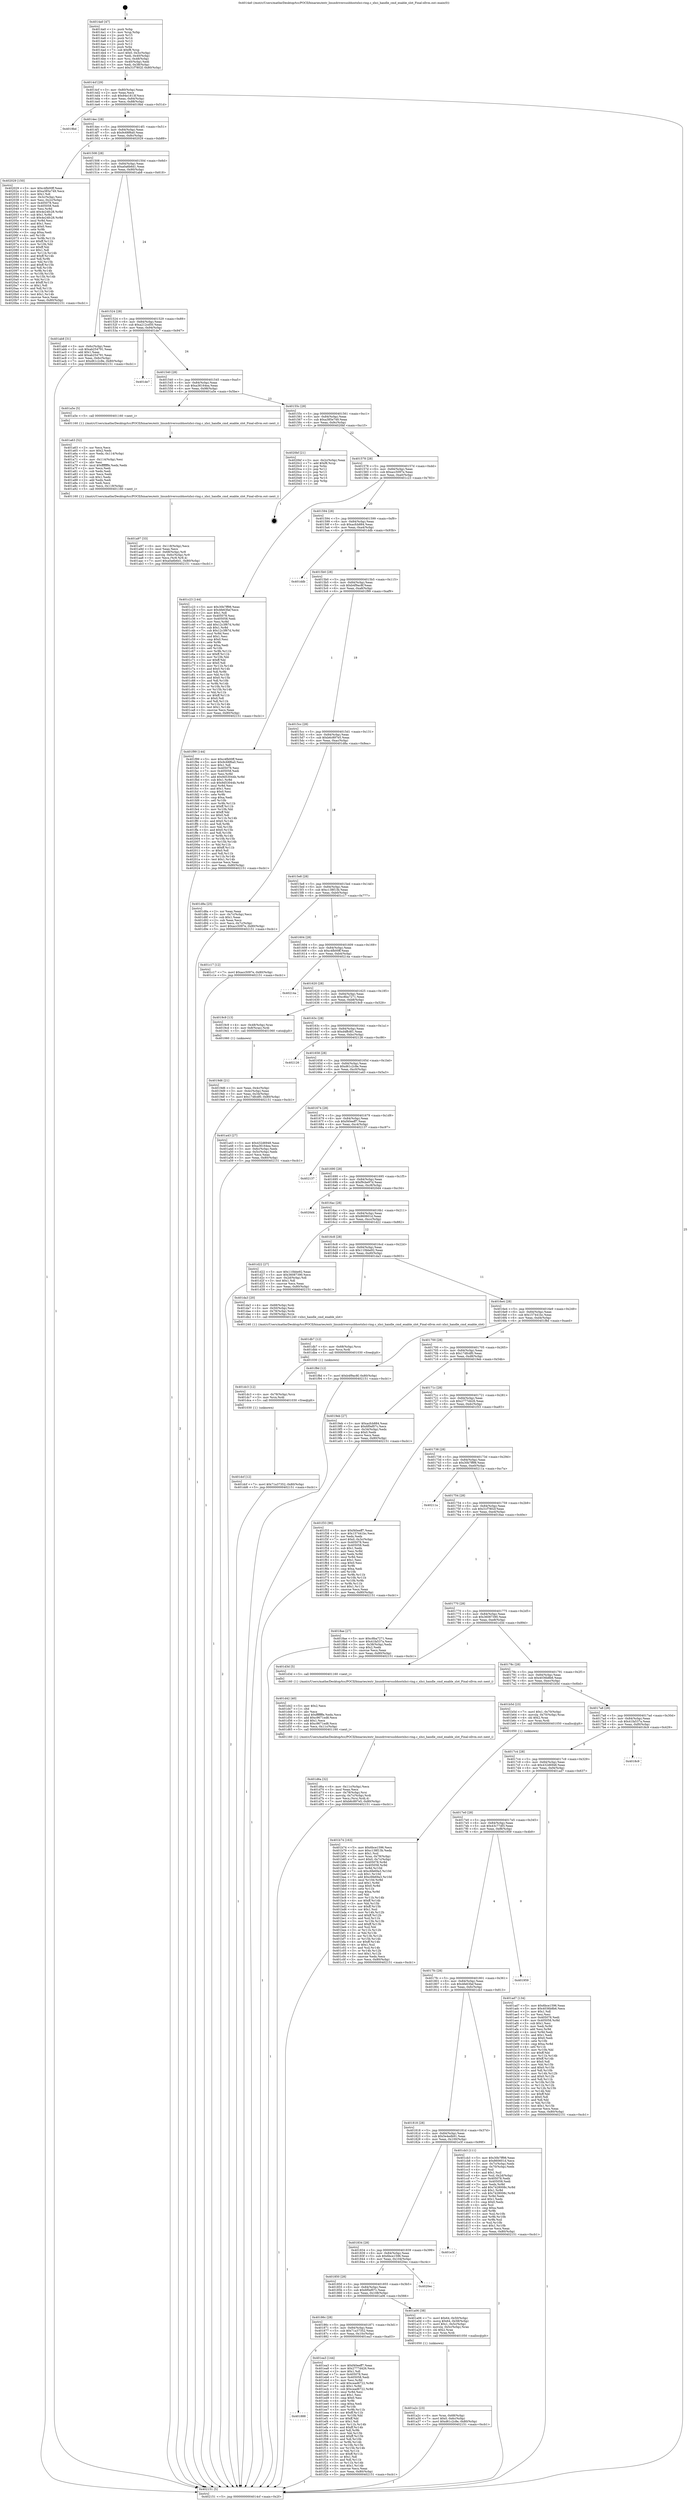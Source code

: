 digraph "0x4014a0" {
  label = "0x4014a0 (/mnt/c/Users/mathe/Desktop/tcc/POCII/binaries/extr_linuxdriversusbhostxhci-ring.c_xhci_handle_cmd_enable_slot_Final-ollvm.out::main(0))"
  labelloc = "t"
  node[shape=record]

  Entry [label="",width=0.3,height=0.3,shape=circle,fillcolor=black,style=filled]
  "0x4014cf" [label="{
     0x4014cf [29]\l
     | [instrs]\l
     &nbsp;&nbsp;0x4014cf \<+3\>: mov -0x80(%rbp),%eax\l
     &nbsp;&nbsp;0x4014d2 \<+2\>: mov %eax,%ecx\l
     &nbsp;&nbsp;0x4014d4 \<+6\>: sub $0x94e1813f,%ecx\l
     &nbsp;&nbsp;0x4014da \<+6\>: mov %eax,-0x84(%rbp)\l
     &nbsp;&nbsp;0x4014e0 \<+6\>: mov %ecx,-0x88(%rbp)\l
     &nbsp;&nbsp;0x4014e6 \<+6\>: je 00000000004019bd \<main+0x51d\>\l
  }"]
  "0x4019bd" [label="{
     0x4019bd\l
  }", style=dashed]
  "0x4014ec" [label="{
     0x4014ec [28]\l
     | [instrs]\l
     &nbsp;&nbsp;0x4014ec \<+5\>: jmp 00000000004014f1 \<main+0x51\>\l
     &nbsp;&nbsp;0x4014f1 \<+6\>: mov -0x84(%rbp),%eax\l
     &nbsp;&nbsp;0x4014f7 \<+5\>: sub $0x9c68f6a0,%eax\l
     &nbsp;&nbsp;0x4014fc \<+6\>: mov %eax,-0x8c(%rbp)\l
     &nbsp;&nbsp;0x401502 \<+6\>: je 0000000000402029 \<main+0xb89\>\l
  }"]
  Exit [label="",width=0.3,height=0.3,shape=circle,fillcolor=black,style=filled,peripheries=2]
  "0x402029" [label="{
     0x402029 [150]\l
     | [instrs]\l
     &nbsp;&nbsp;0x402029 \<+5\>: mov $0xc4fb00ff,%eax\l
     &nbsp;&nbsp;0x40202e \<+5\>: mov $0xa385e749,%ecx\l
     &nbsp;&nbsp;0x402033 \<+2\>: mov $0x1,%dl\l
     &nbsp;&nbsp;0x402035 \<+3\>: mov -0x3c(%rbp),%esi\l
     &nbsp;&nbsp;0x402038 \<+3\>: mov %esi,-0x2c(%rbp)\l
     &nbsp;&nbsp;0x40203b \<+7\>: mov 0x405078,%esi\l
     &nbsp;&nbsp;0x402042 \<+7\>: mov 0x405058,%edi\l
     &nbsp;&nbsp;0x402049 \<+3\>: mov %esi,%r8d\l
     &nbsp;&nbsp;0x40204c \<+7\>: add $0x4e24fc28,%r8d\l
     &nbsp;&nbsp;0x402053 \<+4\>: sub $0x1,%r8d\l
     &nbsp;&nbsp;0x402057 \<+7\>: sub $0x4e24fc28,%r8d\l
     &nbsp;&nbsp;0x40205e \<+4\>: imul %r8d,%esi\l
     &nbsp;&nbsp;0x402062 \<+3\>: and $0x1,%esi\l
     &nbsp;&nbsp;0x402065 \<+3\>: cmp $0x0,%esi\l
     &nbsp;&nbsp;0x402068 \<+4\>: sete %r9b\l
     &nbsp;&nbsp;0x40206c \<+3\>: cmp $0xa,%edi\l
     &nbsp;&nbsp;0x40206f \<+4\>: setl %r10b\l
     &nbsp;&nbsp;0x402073 \<+3\>: mov %r9b,%r11b\l
     &nbsp;&nbsp;0x402076 \<+4\>: xor $0xff,%r11b\l
     &nbsp;&nbsp;0x40207a \<+3\>: mov %r10b,%bl\l
     &nbsp;&nbsp;0x40207d \<+3\>: xor $0xff,%bl\l
     &nbsp;&nbsp;0x402080 \<+3\>: xor $0x1,%dl\l
     &nbsp;&nbsp;0x402083 \<+3\>: mov %r11b,%r14b\l
     &nbsp;&nbsp;0x402086 \<+4\>: and $0xff,%r14b\l
     &nbsp;&nbsp;0x40208a \<+3\>: and %dl,%r9b\l
     &nbsp;&nbsp;0x40208d \<+3\>: mov %bl,%r15b\l
     &nbsp;&nbsp;0x402090 \<+4\>: and $0xff,%r15b\l
     &nbsp;&nbsp;0x402094 \<+3\>: and %dl,%r10b\l
     &nbsp;&nbsp;0x402097 \<+3\>: or %r9b,%r14b\l
     &nbsp;&nbsp;0x40209a \<+3\>: or %r10b,%r15b\l
     &nbsp;&nbsp;0x40209d \<+3\>: xor %r15b,%r14b\l
     &nbsp;&nbsp;0x4020a0 \<+3\>: or %bl,%r11b\l
     &nbsp;&nbsp;0x4020a3 \<+4\>: xor $0xff,%r11b\l
     &nbsp;&nbsp;0x4020a7 \<+3\>: or $0x1,%dl\l
     &nbsp;&nbsp;0x4020aa \<+3\>: and %dl,%r11b\l
     &nbsp;&nbsp;0x4020ad \<+3\>: or %r11b,%r14b\l
     &nbsp;&nbsp;0x4020b0 \<+4\>: test $0x1,%r14b\l
     &nbsp;&nbsp;0x4020b4 \<+3\>: cmovne %ecx,%eax\l
     &nbsp;&nbsp;0x4020b7 \<+3\>: mov %eax,-0x80(%rbp)\l
     &nbsp;&nbsp;0x4020ba \<+5\>: jmp 0000000000402151 \<main+0xcb1\>\l
  }"]
  "0x401508" [label="{
     0x401508 [28]\l
     | [instrs]\l
     &nbsp;&nbsp;0x401508 \<+5\>: jmp 000000000040150d \<main+0x6d\>\l
     &nbsp;&nbsp;0x40150d \<+6\>: mov -0x84(%rbp),%eax\l
     &nbsp;&nbsp;0x401513 \<+5\>: sub $0xa0a6b6d1,%eax\l
     &nbsp;&nbsp;0x401518 \<+6\>: mov %eax,-0x90(%rbp)\l
     &nbsp;&nbsp;0x40151e \<+6\>: je 0000000000401ab8 \<main+0x618\>\l
  }"]
  "0x401888" [label="{
     0x401888\l
  }", style=dashed]
  "0x401ab8" [label="{
     0x401ab8 [31]\l
     | [instrs]\l
     &nbsp;&nbsp;0x401ab8 \<+3\>: mov -0x6c(%rbp),%eax\l
     &nbsp;&nbsp;0x401abb \<+5\>: sub $0xab254791,%eax\l
     &nbsp;&nbsp;0x401ac0 \<+3\>: add $0x1,%eax\l
     &nbsp;&nbsp;0x401ac3 \<+5\>: add $0xab254791,%eax\l
     &nbsp;&nbsp;0x401ac8 \<+3\>: mov %eax,-0x6c(%rbp)\l
     &nbsp;&nbsp;0x401acb \<+7\>: movl $0xd61c2c8e,-0x80(%rbp)\l
     &nbsp;&nbsp;0x401ad2 \<+5\>: jmp 0000000000402151 \<main+0xcb1\>\l
  }"]
  "0x401524" [label="{
     0x401524 [28]\l
     | [instrs]\l
     &nbsp;&nbsp;0x401524 \<+5\>: jmp 0000000000401529 \<main+0x89\>\l
     &nbsp;&nbsp;0x401529 \<+6\>: mov -0x84(%rbp),%eax\l
     &nbsp;&nbsp;0x40152f \<+5\>: sub $0xa212cd50,%eax\l
     &nbsp;&nbsp;0x401534 \<+6\>: mov %eax,-0x94(%rbp)\l
     &nbsp;&nbsp;0x40153a \<+6\>: je 0000000000401de7 \<main+0x947\>\l
  }"]
  "0x401ea3" [label="{
     0x401ea3 [144]\l
     | [instrs]\l
     &nbsp;&nbsp;0x401ea3 \<+5\>: mov $0xf40eeff7,%eax\l
     &nbsp;&nbsp;0x401ea8 \<+5\>: mov $0x2777d426,%ecx\l
     &nbsp;&nbsp;0x401ead \<+2\>: mov $0x1,%dl\l
     &nbsp;&nbsp;0x401eaf \<+7\>: mov 0x405078,%esi\l
     &nbsp;&nbsp;0x401eb6 \<+7\>: mov 0x405058,%edi\l
     &nbsp;&nbsp;0x401ebd \<+3\>: mov %esi,%r8d\l
     &nbsp;&nbsp;0x401ec0 \<+7\>: add $0xcead6722,%r8d\l
     &nbsp;&nbsp;0x401ec7 \<+4\>: sub $0x1,%r8d\l
     &nbsp;&nbsp;0x401ecb \<+7\>: sub $0xcead6722,%r8d\l
     &nbsp;&nbsp;0x401ed2 \<+4\>: imul %r8d,%esi\l
     &nbsp;&nbsp;0x401ed6 \<+3\>: and $0x1,%esi\l
     &nbsp;&nbsp;0x401ed9 \<+3\>: cmp $0x0,%esi\l
     &nbsp;&nbsp;0x401edc \<+4\>: sete %r9b\l
     &nbsp;&nbsp;0x401ee0 \<+3\>: cmp $0xa,%edi\l
     &nbsp;&nbsp;0x401ee3 \<+4\>: setl %r10b\l
     &nbsp;&nbsp;0x401ee7 \<+3\>: mov %r9b,%r11b\l
     &nbsp;&nbsp;0x401eea \<+4\>: xor $0xff,%r11b\l
     &nbsp;&nbsp;0x401eee \<+3\>: mov %r10b,%bl\l
     &nbsp;&nbsp;0x401ef1 \<+3\>: xor $0xff,%bl\l
     &nbsp;&nbsp;0x401ef4 \<+3\>: xor $0x1,%dl\l
     &nbsp;&nbsp;0x401ef7 \<+3\>: mov %r11b,%r14b\l
     &nbsp;&nbsp;0x401efa \<+4\>: and $0xff,%r14b\l
     &nbsp;&nbsp;0x401efe \<+3\>: and %dl,%r9b\l
     &nbsp;&nbsp;0x401f01 \<+3\>: mov %bl,%r15b\l
     &nbsp;&nbsp;0x401f04 \<+4\>: and $0xff,%r15b\l
     &nbsp;&nbsp;0x401f08 \<+3\>: and %dl,%r10b\l
     &nbsp;&nbsp;0x401f0b \<+3\>: or %r9b,%r14b\l
     &nbsp;&nbsp;0x401f0e \<+3\>: or %r10b,%r15b\l
     &nbsp;&nbsp;0x401f11 \<+3\>: xor %r15b,%r14b\l
     &nbsp;&nbsp;0x401f14 \<+3\>: or %bl,%r11b\l
     &nbsp;&nbsp;0x401f17 \<+4\>: xor $0xff,%r11b\l
     &nbsp;&nbsp;0x401f1b \<+3\>: or $0x1,%dl\l
     &nbsp;&nbsp;0x401f1e \<+3\>: and %dl,%r11b\l
     &nbsp;&nbsp;0x401f21 \<+3\>: or %r11b,%r14b\l
     &nbsp;&nbsp;0x401f24 \<+4\>: test $0x1,%r14b\l
     &nbsp;&nbsp;0x401f28 \<+3\>: cmovne %ecx,%eax\l
     &nbsp;&nbsp;0x401f2b \<+3\>: mov %eax,-0x80(%rbp)\l
     &nbsp;&nbsp;0x401f2e \<+5\>: jmp 0000000000402151 \<main+0xcb1\>\l
  }"]
  "0x401de7" [label="{
     0x401de7\l
  }", style=dashed]
  "0x401540" [label="{
     0x401540 [28]\l
     | [instrs]\l
     &nbsp;&nbsp;0x401540 \<+5\>: jmp 0000000000401545 \<main+0xa5\>\l
     &nbsp;&nbsp;0x401545 \<+6\>: mov -0x84(%rbp),%eax\l
     &nbsp;&nbsp;0x40154b \<+5\>: sub $0xa36164ea,%eax\l
     &nbsp;&nbsp;0x401550 \<+6\>: mov %eax,-0x98(%rbp)\l
     &nbsp;&nbsp;0x401556 \<+6\>: je 0000000000401a5e \<main+0x5be\>\l
  }"]
  "0x401dcf" [label="{
     0x401dcf [12]\l
     | [instrs]\l
     &nbsp;&nbsp;0x401dcf \<+7\>: movl $0x71a37352,-0x80(%rbp)\l
     &nbsp;&nbsp;0x401dd6 \<+5\>: jmp 0000000000402151 \<main+0xcb1\>\l
  }"]
  "0x401a5e" [label="{
     0x401a5e [5]\l
     | [instrs]\l
     &nbsp;&nbsp;0x401a5e \<+5\>: call 0000000000401160 \<next_i\>\l
     | [calls]\l
     &nbsp;&nbsp;0x401160 \{1\} (/mnt/c/Users/mathe/Desktop/tcc/POCII/binaries/extr_linuxdriversusbhostxhci-ring.c_xhci_handle_cmd_enable_slot_Final-ollvm.out::next_i)\l
  }"]
  "0x40155c" [label="{
     0x40155c [28]\l
     | [instrs]\l
     &nbsp;&nbsp;0x40155c \<+5\>: jmp 0000000000401561 \<main+0xc1\>\l
     &nbsp;&nbsp;0x401561 \<+6\>: mov -0x84(%rbp),%eax\l
     &nbsp;&nbsp;0x401567 \<+5\>: sub $0xa385e749,%eax\l
     &nbsp;&nbsp;0x40156c \<+6\>: mov %eax,-0x9c(%rbp)\l
     &nbsp;&nbsp;0x401572 \<+6\>: je 00000000004020bf \<main+0xc1f\>\l
  }"]
  "0x401dc3" [label="{
     0x401dc3 [12]\l
     | [instrs]\l
     &nbsp;&nbsp;0x401dc3 \<+4\>: mov -0x78(%rbp),%rcx\l
     &nbsp;&nbsp;0x401dc7 \<+3\>: mov %rcx,%rdi\l
     &nbsp;&nbsp;0x401dca \<+5\>: call 0000000000401030 \<free@plt\>\l
     | [calls]\l
     &nbsp;&nbsp;0x401030 \{1\} (unknown)\l
  }"]
  "0x4020bf" [label="{
     0x4020bf [21]\l
     | [instrs]\l
     &nbsp;&nbsp;0x4020bf \<+3\>: mov -0x2c(%rbp),%eax\l
     &nbsp;&nbsp;0x4020c2 \<+7\>: add $0xf8,%rsp\l
     &nbsp;&nbsp;0x4020c9 \<+1\>: pop %rbx\l
     &nbsp;&nbsp;0x4020ca \<+2\>: pop %r12\l
     &nbsp;&nbsp;0x4020cc \<+2\>: pop %r13\l
     &nbsp;&nbsp;0x4020ce \<+2\>: pop %r14\l
     &nbsp;&nbsp;0x4020d0 \<+2\>: pop %r15\l
     &nbsp;&nbsp;0x4020d2 \<+1\>: pop %rbp\l
     &nbsp;&nbsp;0x4020d3 \<+1\>: ret\l
  }"]
  "0x401578" [label="{
     0x401578 [28]\l
     | [instrs]\l
     &nbsp;&nbsp;0x401578 \<+5\>: jmp 000000000040157d \<main+0xdd\>\l
     &nbsp;&nbsp;0x40157d \<+6\>: mov -0x84(%rbp),%eax\l
     &nbsp;&nbsp;0x401583 \<+5\>: sub $0xacc5097e,%eax\l
     &nbsp;&nbsp;0x401588 \<+6\>: mov %eax,-0xa0(%rbp)\l
     &nbsp;&nbsp;0x40158e \<+6\>: je 0000000000401c23 \<main+0x783\>\l
  }"]
  "0x401db7" [label="{
     0x401db7 [12]\l
     | [instrs]\l
     &nbsp;&nbsp;0x401db7 \<+4\>: mov -0x68(%rbp),%rcx\l
     &nbsp;&nbsp;0x401dbb \<+3\>: mov %rcx,%rdi\l
     &nbsp;&nbsp;0x401dbe \<+5\>: call 0000000000401030 \<free@plt\>\l
     | [calls]\l
     &nbsp;&nbsp;0x401030 \{1\} (unknown)\l
  }"]
  "0x401c23" [label="{
     0x401c23 [144]\l
     | [instrs]\l
     &nbsp;&nbsp;0x401c23 \<+5\>: mov $0x30b7ff98,%eax\l
     &nbsp;&nbsp;0x401c28 \<+5\>: mov $0x4fe63faf,%ecx\l
     &nbsp;&nbsp;0x401c2d \<+2\>: mov $0x1,%dl\l
     &nbsp;&nbsp;0x401c2f \<+7\>: mov 0x405078,%esi\l
     &nbsp;&nbsp;0x401c36 \<+7\>: mov 0x405058,%edi\l
     &nbsp;&nbsp;0x401c3d \<+3\>: mov %esi,%r8d\l
     &nbsp;&nbsp;0x401c40 \<+7\>: add $0x12c3f67d,%r8d\l
     &nbsp;&nbsp;0x401c47 \<+4\>: sub $0x1,%r8d\l
     &nbsp;&nbsp;0x401c4b \<+7\>: sub $0x12c3f67d,%r8d\l
     &nbsp;&nbsp;0x401c52 \<+4\>: imul %r8d,%esi\l
     &nbsp;&nbsp;0x401c56 \<+3\>: and $0x1,%esi\l
     &nbsp;&nbsp;0x401c59 \<+3\>: cmp $0x0,%esi\l
     &nbsp;&nbsp;0x401c5c \<+4\>: sete %r9b\l
     &nbsp;&nbsp;0x401c60 \<+3\>: cmp $0xa,%edi\l
     &nbsp;&nbsp;0x401c63 \<+4\>: setl %r10b\l
     &nbsp;&nbsp;0x401c67 \<+3\>: mov %r9b,%r11b\l
     &nbsp;&nbsp;0x401c6a \<+4\>: xor $0xff,%r11b\l
     &nbsp;&nbsp;0x401c6e \<+3\>: mov %r10b,%bl\l
     &nbsp;&nbsp;0x401c71 \<+3\>: xor $0xff,%bl\l
     &nbsp;&nbsp;0x401c74 \<+3\>: xor $0x0,%dl\l
     &nbsp;&nbsp;0x401c77 \<+3\>: mov %r11b,%r14b\l
     &nbsp;&nbsp;0x401c7a \<+4\>: and $0x0,%r14b\l
     &nbsp;&nbsp;0x401c7e \<+3\>: and %dl,%r9b\l
     &nbsp;&nbsp;0x401c81 \<+3\>: mov %bl,%r15b\l
     &nbsp;&nbsp;0x401c84 \<+4\>: and $0x0,%r15b\l
     &nbsp;&nbsp;0x401c88 \<+3\>: and %dl,%r10b\l
     &nbsp;&nbsp;0x401c8b \<+3\>: or %r9b,%r14b\l
     &nbsp;&nbsp;0x401c8e \<+3\>: or %r10b,%r15b\l
     &nbsp;&nbsp;0x401c91 \<+3\>: xor %r15b,%r14b\l
     &nbsp;&nbsp;0x401c94 \<+3\>: or %bl,%r11b\l
     &nbsp;&nbsp;0x401c97 \<+4\>: xor $0xff,%r11b\l
     &nbsp;&nbsp;0x401c9b \<+3\>: or $0x0,%dl\l
     &nbsp;&nbsp;0x401c9e \<+3\>: and %dl,%r11b\l
     &nbsp;&nbsp;0x401ca1 \<+3\>: or %r11b,%r14b\l
     &nbsp;&nbsp;0x401ca4 \<+4\>: test $0x1,%r14b\l
     &nbsp;&nbsp;0x401ca8 \<+3\>: cmovne %ecx,%eax\l
     &nbsp;&nbsp;0x401cab \<+3\>: mov %eax,-0x80(%rbp)\l
     &nbsp;&nbsp;0x401cae \<+5\>: jmp 0000000000402151 \<main+0xcb1\>\l
  }"]
  "0x401594" [label="{
     0x401594 [28]\l
     | [instrs]\l
     &nbsp;&nbsp;0x401594 \<+5\>: jmp 0000000000401599 \<main+0xf9\>\l
     &nbsp;&nbsp;0x401599 \<+6\>: mov -0x84(%rbp),%eax\l
     &nbsp;&nbsp;0x40159f \<+5\>: sub $0xacfcb884,%eax\l
     &nbsp;&nbsp;0x4015a4 \<+6\>: mov %eax,-0xa4(%rbp)\l
     &nbsp;&nbsp;0x4015aa \<+6\>: je 0000000000401ddb \<main+0x93b\>\l
  }"]
  "0x401d6a" [label="{
     0x401d6a [32]\l
     | [instrs]\l
     &nbsp;&nbsp;0x401d6a \<+6\>: mov -0x11c(%rbp),%ecx\l
     &nbsp;&nbsp;0x401d70 \<+3\>: imul %eax,%ecx\l
     &nbsp;&nbsp;0x401d73 \<+4\>: mov -0x78(%rbp),%rsi\l
     &nbsp;&nbsp;0x401d77 \<+4\>: movslq -0x7c(%rbp),%rdi\l
     &nbsp;&nbsp;0x401d7b \<+3\>: mov %ecx,(%rsi,%rdi,4)\l
     &nbsp;&nbsp;0x401d7e \<+7\>: movl $0xb6c897e5,-0x80(%rbp)\l
     &nbsp;&nbsp;0x401d85 \<+5\>: jmp 0000000000402151 \<main+0xcb1\>\l
  }"]
  "0x401ddb" [label="{
     0x401ddb\l
  }", style=dashed]
  "0x4015b0" [label="{
     0x4015b0 [28]\l
     | [instrs]\l
     &nbsp;&nbsp;0x4015b0 \<+5\>: jmp 00000000004015b5 \<main+0x115\>\l
     &nbsp;&nbsp;0x4015b5 \<+6\>: mov -0x84(%rbp),%eax\l
     &nbsp;&nbsp;0x4015bb \<+5\>: sub $0xb4f9ac8f,%eax\l
     &nbsp;&nbsp;0x4015c0 \<+6\>: mov %eax,-0xa8(%rbp)\l
     &nbsp;&nbsp;0x4015c6 \<+6\>: je 0000000000401f99 \<main+0xaf9\>\l
  }"]
  "0x401d42" [label="{
     0x401d42 [40]\l
     | [instrs]\l
     &nbsp;&nbsp;0x401d42 \<+5\>: mov $0x2,%ecx\l
     &nbsp;&nbsp;0x401d47 \<+1\>: cltd\l
     &nbsp;&nbsp;0x401d48 \<+2\>: idiv %ecx\l
     &nbsp;&nbsp;0x401d4a \<+6\>: imul $0xfffffffe,%edx,%ecx\l
     &nbsp;&nbsp;0x401d50 \<+6\>: add $0xc9671ed8,%ecx\l
     &nbsp;&nbsp;0x401d56 \<+3\>: add $0x1,%ecx\l
     &nbsp;&nbsp;0x401d59 \<+6\>: sub $0xc9671ed8,%ecx\l
     &nbsp;&nbsp;0x401d5f \<+6\>: mov %ecx,-0x11c(%rbp)\l
     &nbsp;&nbsp;0x401d65 \<+5\>: call 0000000000401160 \<next_i\>\l
     | [calls]\l
     &nbsp;&nbsp;0x401160 \{1\} (/mnt/c/Users/mathe/Desktop/tcc/POCII/binaries/extr_linuxdriversusbhostxhci-ring.c_xhci_handle_cmd_enable_slot_Final-ollvm.out::next_i)\l
  }"]
  "0x401f99" [label="{
     0x401f99 [144]\l
     | [instrs]\l
     &nbsp;&nbsp;0x401f99 \<+5\>: mov $0xc4fb00ff,%eax\l
     &nbsp;&nbsp;0x401f9e \<+5\>: mov $0x9c68f6a0,%ecx\l
     &nbsp;&nbsp;0x401fa3 \<+2\>: mov $0x1,%dl\l
     &nbsp;&nbsp;0x401fa5 \<+7\>: mov 0x405078,%esi\l
     &nbsp;&nbsp;0x401fac \<+7\>: mov 0x405058,%edi\l
     &nbsp;&nbsp;0x401fb3 \<+3\>: mov %esi,%r8d\l
     &nbsp;&nbsp;0x401fb6 \<+7\>: add $0x9d53044b,%r8d\l
     &nbsp;&nbsp;0x401fbd \<+4\>: sub $0x1,%r8d\l
     &nbsp;&nbsp;0x401fc1 \<+7\>: sub $0x9d53044b,%r8d\l
     &nbsp;&nbsp;0x401fc8 \<+4\>: imul %r8d,%esi\l
     &nbsp;&nbsp;0x401fcc \<+3\>: and $0x1,%esi\l
     &nbsp;&nbsp;0x401fcf \<+3\>: cmp $0x0,%esi\l
     &nbsp;&nbsp;0x401fd2 \<+4\>: sete %r9b\l
     &nbsp;&nbsp;0x401fd6 \<+3\>: cmp $0xa,%edi\l
     &nbsp;&nbsp;0x401fd9 \<+4\>: setl %r10b\l
     &nbsp;&nbsp;0x401fdd \<+3\>: mov %r9b,%r11b\l
     &nbsp;&nbsp;0x401fe0 \<+4\>: xor $0xff,%r11b\l
     &nbsp;&nbsp;0x401fe4 \<+3\>: mov %r10b,%bl\l
     &nbsp;&nbsp;0x401fe7 \<+3\>: xor $0xff,%bl\l
     &nbsp;&nbsp;0x401fea \<+3\>: xor $0x0,%dl\l
     &nbsp;&nbsp;0x401fed \<+3\>: mov %r11b,%r14b\l
     &nbsp;&nbsp;0x401ff0 \<+4\>: and $0x0,%r14b\l
     &nbsp;&nbsp;0x401ff4 \<+3\>: and %dl,%r9b\l
     &nbsp;&nbsp;0x401ff7 \<+3\>: mov %bl,%r15b\l
     &nbsp;&nbsp;0x401ffa \<+4\>: and $0x0,%r15b\l
     &nbsp;&nbsp;0x401ffe \<+3\>: and %dl,%r10b\l
     &nbsp;&nbsp;0x402001 \<+3\>: or %r9b,%r14b\l
     &nbsp;&nbsp;0x402004 \<+3\>: or %r10b,%r15b\l
     &nbsp;&nbsp;0x402007 \<+3\>: xor %r15b,%r14b\l
     &nbsp;&nbsp;0x40200a \<+3\>: or %bl,%r11b\l
     &nbsp;&nbsp;0x40200d \<+4\>: xor $0xff,%r11b\l
     &nbsp;&nbsp;0x402011 \<+3\>: or $0x0,%dl\l
     &nbsp;&nbsp;0x402014 \<+3\>: and %dl,%r11b\l
     &nbsp;&nbsp;0x402017 \<+3\>: or %r11b,%r14b\l
     &nbsp;&nbsp;0x40201a \<+4\>: test $0x1,%r14b\l
     &nbsp;&nbsp;0x40201e \<+3\>: cmovne %ecx,%eax\l
     &nbsp;&nbsp;0x402021 \<+3\>: mov %eax,-0x80(%rbp)\l
     &nbsp;&nbsp;0x402024 \<+5\>: jmp 0000000000402151 \<main+0xcb1\>\l
  }"]
  "0x4015cc" [label="{
     0x4015cc [28]\l
     | [instrs]\l
     &nbsp;&nbsp;0x4015cc \<+5\>: jmp 00000000004015d1 \<main+0x131\>\l
     &nbsp;&nbsp;0x4015d1 \<+6\>: mov -0x84(%rbp),%eax\l
     &nbsp;&nbsp;0x4015d7 \<+5\>: sub $0xb6c897e5,%eax\l
     &nbsp;&nbsp;0x4015dc \<+6\>: mov %eax,-0xac(%rbp)\l
     &nbsp;&nbsp;0x4015e2 \<+6\>: je 0000000000401d8a \<main+0x8ea\>\l
  }"]
  "0x401b74" [label="{
     0x401b74 [163]\l
     | [instrs]\l
     &nbsp;&nbsp;0x401b74 \<+5\>: mov $0x6bce1596,%ecx\l
     &nbsp;&nbsp;0x401b79 \<+5\>: mov $0xc138f13b,%edx\l
     &nbsp;&nbsp;0x401b7e \<+3\>: mov $0x1,%sil\l
     &nbsp;&nbsp;0x401b81 \<+4\>: mov %rax,-0x78(%rbp)\l
     &nbsp;&nbsp;0x401b85 \<+7\>: movl $0x0,-0x7c(%rbp)\l
     &nbsp;&nbsp;0x401b8c \<+8\>: mov 0x405078,%r8d\l
     &nbsp;&nbsp;0x401b94 \<+8\>: mov 0x405058,%r9d\l
     &nbsp;&nbsp;0x401b9c \<+3\>: mov %r8d,%r10d\l
     &nbsp;&nbsp;0x401b9f \<+7\>: sub $0xc6fe69a3,%r10d\l
     &nbsp;&nbsp;0x401ba6 \<+4\>: sub $0x1,%r10d\l
     &nbsp;&nbsp;0x401baa \<+7\>: add $0xc6fe69a3,%r10d\l
     &nbsp;&nbsp;0x401bb1 \<+4\>: imul %r10d,%r8d\l
     &nbsp;&nbsp;0x401bb5 \<+4\>: and $0x1,%r8d\l
     &nbsp;&nbsp;0x401bb9 \<+4\>: cmp $0x0,%r8d\l
     &nbsp;&nbsp;0x401bbd \<+4\>: sete %r11b\l
     &nbsp;&nbsp;0x401bc1 \<+4\>: cmp $0xa,%r9d\l
     &nbsp;&nbsp;0x401bc5 \<+3\>: setl %bl\l
     &nbsp;&nbsp;0x401bc8 \<+3\>: mov %r11b,%r14b\l
     &nbsp;&nbsp;0x401bcb \<+4\>: xor $0xff,%r14b\l
     &nbsp;&nbsp;0x401bcf \<+3\>: mov %bl,%r15b\l
     &nbsp;&nbsp;0x401bd2 \<+4\>: xor $0xff,%r15b\l
     &nbsp;&nbsp;0x401bd6 \<+4\>: xor $0x1,%sil\l
     &nbsp;&nbsp;0x401bda \<+3\>: mov %r14b,%r12b\l
     &nbsp;&nbsp;0x401bdd \<+4\>: and $0xff,%r12b\l
     &nbsp;&nbsp;0x401be1 \<+3\>: and %sil,%r11b\l
     &nbsp;&nbsp;0x401be4 \<+3\>: mov %r15b,%r13b\l
     &nbsp;&nbsp;0x401be7 \<+4\>: and $0xff,%r13b\l
     &nbsp;&nbsp;0x401beb \<+3\>: and %sil,%bl\l
     &nbsp;&nbsp;0x401bee \<+3\>: or %r11b,%r12b\l
     &nbsp;&nbsp;0x401bf1 \<+3\>: or %bl,%r13b\l
     &nbsp;&nbsp;0x401bf4 \<+3\>: xor %r13b,%r12b\l
     &nbsp;&nbsp;0x401bf7 \<+3\>: or %r15b,%r14b\l
     &nbsp;&nbsp;0x401bfa \<+4\>: xor $0xff,%r14b\l
     &nbsp;&nbsp;0x401bfe \<+4\>: or $0x1,%sil\l
     &nbsp;&nbsp;0x401c02 \<+3\>: and %sil,%r14b\l
     &nbsp;&nbsp;0x401c05 \<+3\>: or %r14b,%r12b\l
     &nbsp;&nbsp;0x401c08 \<+4\>: test $0x1,%r12b\l
     &nbsp;&nbsp;0x401c0c \<+3\>: cmovne %edx,%ecx\l
     &nbsp;&nbsp;0x401c0f \<+3\>: mov %ecx,-0x80(%rbp)\l
     &nbsp;&nbsp;0x401c12 \<+5\>: jmp 0000000000402151 \<main+0xcb1\>\l
  }"]
  "0x401d8a" [label="{
     0x401d8a [25]\l
     | [instrs]\l
     &nbsp;&nbsp;0x401d8a \<+2\>: xor %eax,%eax\l
     &nbsp;&nbsp;0x401d8c \<+3\>: mov -0x7c(%rbp),%ecx\l
     &nbsp;&nbsp;0x401d8f \<+3\>: sub $0x1,%eax\l
     &nbsp;&nbsp;0x401d92 \<+2\>: sub %eax,%ecx\l
     &nbsp;&nbsp;0x401d94 \<+3\>: mov %ecx,-0x7c(%rbp)\l
     &nbsp;&nbsp;0x401d97 \<+7\>: movl $0xacc5097e,-0x80(%rbp)\l
     &nbsp;&nbsp;0x401d9e \<+5\>: jmp 0000000000402151 \<main+0xcb1\>\l
  }"]
  "0x4015e8" [label="{
     0x4015e8 [28]\l
     | [instrs]\l
     &nbsp;&nbsp;0x4015e8 \<+5\>: jmp 00000000004015ed \<main+0x14d\>\l
     &nbsp;&nbsp;0x4015ed \<+6\>: mov -0x84(%rbp),%eax\l
     &nbsp;&nbsp;0x4015f3 \<+5\>: sub $0xc138f13b,%eax\l
     &nbsp;&nbsp;0x4015f8 \<+6\>: mov %eax,-0xb0(%rbp)\l
     &nbsp;&nbsp;0x4015fe \<+6\>: je 0000000000401c17 \<main+0x777\>\l
  }"]
  "0x401a97" [label="{
     0x401a97 [33]\l
     | [instrs]\l
     &nbsp;&nbsp;0x401a97 \<+6\>: mov -0x118(%rbp),%ecx\l
     &nbsp;&nbsp;0x401a9d \<+3\>: imul %eax,%ecx\l
     &nbsp;&nbsp;0x401aa0 \<+4\>: mov -0x68(%rbp),%r8\l
     &nbsp;&nbsp;0x401aa4 \<+4\>: movslq -0x6c(%rbp),%r9\l
     &nbsp;&nbsp;0x401aa8 \<+4\>: mov %ecx,(%r8,%r9,4)\l
     &nbsp;&nbsp;0x401aac \<+7\>: movl $0xa0a6b6d1,-0x80(%rbp)\l
     &nbsp;&nbsp;0x401ab3 \<+5\>: jmp 0000000000402151 \<main+0xcb1\>\l
  }"]
  "0x401c17" [label="{
     0x401c17 [12]\l
     | [instrs]\l
     &nbsp;&nbsp;0x401c17 \<+7\>: movl $0xacc5097e,-0x80(%rbp)\l
     &nbsp;&nbsp;0x401c1e \<+5\>: jmp 0000000000402151 \<main+0xcb1\>\l
  }"]
  "0x401604" [label="{
     0x401604 [28]\l
     | [instrs]\l
     &nbsp;&nbsp;0x401604 \<+5\>: jmp 0000000000401609 \<main+0x169\>\l
     &nbsp;&nbsp;0x401609 \<+6\>: mov -0x84(%rbp),%eax\l
     &nbsp;&nbsp;0x40160f \<+5\>: sub $0xc4fb00ff,%eax\l
     &nbsp;&nbsp;0x401614 \<+6\>: mov %eax,-0xb4(%rbp)\l
     &nbsp;&nbsp;0x40161a \<+6\>: je 000000000040214a \<main+0xcaa\>\l
  }"]
  "0x401a63" [label="{
     0x401a63 [52]\l
     | [instrs]\l
     &nbsp;&nbsp;0x401a63 \<+2\>: xor %ecx,%ecx\l
     &nbsp;&nbsp;0x401a65 \<+5\>: mov $0x2,%edx\l
     &nbsp;&nbsp;0x401a6a \<+6\>: mov %edx,-0x114(%rbp)\l
     &nbsp;&nbsp;0x401a70 \<+1\>: cltd\l
     &nbsp;&nbsp;0x401a71 \<+6\>: mov -0x114(%rbp),%esi\l
     &nbsp;&nbsp;0x401a77 \<+2\>: idiv %esi\l
     &nbsp;&nbsp;0x401a79 \<+6\>: imul $0xfffffffe,%edx,%edx\l
     &nbsp;&nbsp;0x401a7f \<+2\>: mov %ecx,%edi\l
     &nbsp;&nbsp;0x401a81 \<+2\>: sub %edx,%edi\l
     &nbsp;&nbsp;0x401a83 \<+2\>: mov %ecx,%edx\l
     &nbsp;&nbsp;0x401a85 \<+3\>: sub $0x1,%edx\l
     &nbsp;&nbsp;0x401a88 \<+2\>: add %edx,%edi\l
     &nbsp;&nbsp;0x401a8a \<+2\>: sub %edi,%ecx\l
     &nbsp;&nbsp;0x401a8c \<+6\>: mov %ecx,-0x118(%rbp)\l
     &nbsp;&nbsp;0x401a92 \<+5\>: call 0000000000401160 \<next_i\>\l
     | [calls]\l
     &nbsp;&nbsp;0x401160 \{1\} (/mnt/c/Users/mathe/Desktop/tcc/POCII/binaries/extr_linuxdriversusbhostxhci-ring.c_xhci_handle_cmd_enable_slot_Final-ollvm.out::next_i)\l
  }"]
  "0x40214a" [label="{
     0x40214a\l
  }", style=dashed]
  "0x401620" [label="{
     0x401620 [28]\l
     | [instrs]\l
     &nbsp;&nbsp;0x401620 \<+5\>: jmp 0000000000401625 \<main+0x185\>\l
     &nbsp;&nbsp;0x401625 \<+6\>: mov -0x84(%rbp),%eax\l
     &nbsp;&nbsp;0x40162b \<+5\>: sub $0xc8ba7271,%eax\l
     &nbsp;&nbsp;0x401630 \<+6\>: mov %eax,-0xb8(%rbp)\l
     &nbsp;&nbsp;0x401636 \<+6\>: je 00000000004019c9 \<main+0x529\>\l
  }"]
  "0x401a2c" [label="{
     0x401a2c [23]\l
     | [instrs]\l
     &nbsp;&nbsp;0x401a2c \<+4\>: mov %rax,-0x68(%rbp)\l
     &nbsp;&nbsp;0x401a30 \<+7\>: movl $0x0,-0x6c(%rbp)\l
     &nbsp;&nbsp;0x401a37 \<+7\>: movl $0xd61c2c8e,-0x80(%rbp)\l
     &nbsp;&nbsp;0x401a3e \<+5\>: jmp 0000000000402151 \<main+0xcb1\>\l
  }"]
  "0x4019c9" [label="{
     0x4019c9 [13]\l
     | [instrs]\l
     &nbsp;&nbsp;0x4019c9 \<+4\>: mov -0x48(%rbp),%rax\l
     &nbsp;&nbsp;0x4019cd \<+4\>: mov 0x8(%rax),%rdi\l
     &nbsp;&nbsp;0x4019d1 \<+5\>: call 0000000000401060 \<atoi@plt\>\l
     | [calls]\l
     &nbsp;&nbsp;0x401060 \{1\} (unknown)\l
  }"]
  "0x40163c" [label="{
     0x40163c [28]\l
     | [instrs]\l
     &nbsp;&nbsp;0x40163c \<+5\>: jmp 0000000000401641 \<main+0x1a1\>\l
     &nbsp;&nbsp;0x401641 \<+6\>: mov -0x84(%rbp),%eax\l
     &nbsp;&nbsp;0x401647 \<+5\>: sub $0xd4ffc8f1,%eax\l
     &nbsp;&nbsp;0x40164c \<+6\>: mov %eax,-0xbc(%rbp)\l
     &nbsp;&nbsp;0x401652 \<+6\>: je 0000000000402126 \<main+0xc86\>\l
  }"]
  "0x40186c" [label="{
     0x40186c [28]\l
     | [instrs]\l
     &nbsp;&nbsp;0x40186c \<+5\>: jmp 0000000000401871 \<main+0x3d1\>\l
     &nbsp;&nbsp;0x401871 \<+6\>: mov -0x84(%rbp),%eax\l
     &nbsp;&nbsp;0x401877 \<+5\>: sub $0x71a37352,%eax\l
     &nbsp;&nbsp;0x40187c \<+6\>: mov %eax,-0x10c(%rbp)\l
     &nbsp;&nbsp;0x401882 \<+6\>: je 0000000000401ea3 \<main+0xa03\>\l
  }"]
  "0x402126" [label="{
     0x402126\l
  }", style=dashed]
  "0x401658" [label="{
     0x401658 [28]\l
     | [instrs]\l
     &nbsp;&nbsp;0x401658 \<+5\>: jmp 000000000040165d \<main+0x1bd\>\l
     &nbsp;&nbsp;0x40165d \<+6\>: mov -0x84(%rbp),%eax\l
     &nbsp;&nbsp;0x401663 \<+5\>: sub $0xd61c2c8e,%eax\l
     &nbsp;&nbsp;0x401668 \<+6\>: mov %eax,-0xc0(%rbp)\l
     &nbsp;&nbsp;0x40166e \<+6\>: je 0000000000401a43 \<main+0x5a3\>\l
  }"]
  "0x401a06" [label="{
     0x401a06 [38]\l
     | [instrs]\l
     &nbsp;&nbsp;0x401a06 \<+7\>: movl $0x64,-0x50(%rbp)\l
     &nbsp;&nbsp;0x401a0d \<+8\>: movq $0x64,-0x58(%rbp)\l
     &nbsp;&nbsp;0x401a15 \<+7\>: movl $0x1,-0x5c(%rbp)\l
     &nbsp;&nbsp;0x401a1c \<+4\>: movslq -0x5c(%rbp),%rax\l
     &nbsp;&nbsp;0x401a20 \<+4\>: shl $0x2,%rax\l
     &nbsp;&nbsp;0x401a24 \<+3\>: mov %rax,%rdi\l
     &nbsp;&nbsp;0x401a27 \<+5\>: call 0000000000401050 \<malloc@plt\>\l
     | [calls]\l
     &nbsp;&nbsp;0x401050 \{1\} (unknown)\l
  }"]
  "0x401a43" [label="{
     0x401a43 [27]\l
     | [instrs]\l
     &nbsp;&nbsp;0x401a43 \<+5\>: mov $0x432d6948,%eax\l
     &nbsp;&nbsp;0x401a48 \<+5\>: mov $0xa36164ea,%ecx\l
     &nbsp;&nbsp;0x401a4d \<+3\>: mov -0x6c(%rbp),%edx\l
     &nbsp;&nbsp;0x401a50 \<+3\>: cmp -0x5c(%rbp),%edx\l
     &nbsp;&nbsp;0x401a53 \<+3\>: cmovl %ecx,%eax\l
     &nbsp;&nbsp;0x401a56 \<+3\>: mov %eax,-0x80(%rbp)\l
     &nbsp;&nbsp;0x401a59 \<+5\>: jmp 0000000000402151 \<main+0xcb1\>\l
  }"]
  "0x401674" [label="{
     0x401674 [28]\l
     | [instrs]\l
     &nbsp;&nbsp;0x401674 \<+5\>: jmp 0000000000401679 \<main+0x1d9\>\l
     &nbsp;&nbsp;0x401679 \<+6\>: mov -0x84(%rbp),%eax\l
     &nbsp;&nbsp;0x40167f \<+5\>: sub $0xf40eeff7,%eax\l
     &nbsp;&nbsp;0x401684 \<+6\>: mov %eax,-0xc4(%rbp)\l
     &nbsp;&nbsp;0x40168a \<+6\>: je 0000000000402137 \<main+0xc97\>\l
  }"]
  "0x401850" [label="{
     0x401850 [28]\l
     | [instrs]\l
     &nbsp;&nbsp;0x401850 \<+5\>: jmp 0000000000401855 \<main+0x3b5\>\l
     &nbsp;&nbsp;0x401855 \<+6\>: mov -0x84(%rbp),%eax\l
     &nbsp;&nbsp;0x40185b \<+5\>: sub $0x6f0ef07c,%eax\l
     &nbsp;&nbsp;0x401860 \<+6\>: mov %eax,-0x108(%rbp)\l
     &nbsp;&nbsp;0x401866 \<+6\>: je 0000000000401a06 \<main+0x566\>\l
  }"]
  "0x402137" [label="{
     0x402137\l
  }", style=dashed]
  "0x401690" [label="{
     0x401690 [28]\l
     | [instrs]\l
     &nbsp;&nbsp;0x401690 \<+5\>: jmp 0000000000401695 \<main+0x1f5\>\l
     &nbsp;&nbsp;0x401695 \<+6\>: mov -0x84(%rbp),%eax\l
     &nbsp;&nbsp;0x40169b \<+5\>: sub $0xf9cbe97d,%eax\l
     &nbsp;&nbsp;0x4016a0 \<+6\>: mov %eax,-0xc8(%rbp)\l
     &nbsp;&nbsp;0x4016a6 \<+6\>: je 00000000004020d4 \<main+0xc34\>\l
  }"]
  "0x4020ec" [label="{
     0x4020ec\l
  }", style=dashed]
  "0x4020d4" [label="{
     0x4020d4\l
  }", style=dashed]
  "0x4016ac" [label="{
     0x4016ac [28]\l
     | [instrs]\l
     &nbsp;&nbsp;0x4016ac \<+5\>: jmp 00000000004016b1 \<main+0x211\>\l
     &nbsp;&nbsp;0x4016b1 \<+6\>: mov -0x84(%rbp),%eax\l
     &nbsp;&nbsp;0x4016b7 \<+5\>: sub $0x860601d,%eax\l
     &nbsp;&nbsp;0x4016bc \<+6\>: mov %eax,-0xcc(%rbp)\l
     &nbsp;&nbsp;0x4016c2 \<+6\>: je 0000000000401d22 \<main+0x882\>\l
  }"]
  "0x401834" [label="{
     0x401834 [28]\l
     | [instrs]\l
     &nbsp;&nbsp;0x401834 \<+5\>: jmp 0000000000401839 \<main+0x399\>\l
     &nbsp;&nbsp;0x401839 \<+6\>: mov -0x84(%rbp),%eax\l
     &nbsp;&nbsp;0x40183f \<+5\>: sub $0x6bce1596,%eax\l
     &nbsp;&nbsp;0x401844 \<+6\>: mov %eax,-0x104(%rbp)\l
     &nbsp;&nbsp;0x40184a \<+6\>: je 00000000004020ec \<main+0xc4c\>\l
  }"]
  "0x401d22" [label="{
     0x401d22 [27]\l
     | [instrs]\l
     &nbsp;&nbsp;0x401d22 \<+5\>: mov $0x110bbe92,%eax\l
     &nbsp;&nbsp;0x401d27 \<+5\>: mov $0x36087390,%ecx\l
     &nbsp;&nbsp;0x401d2c \<+3\>: mov -0x2d(%rbp),%dl\l
     &nbsp;&nbsp;0x401d2f \<+3\>: test $0x1,%dl\l
     &nbsp;&nbsp;0x401d32 \<+3\>: cmovne %ecx,%eax\l
     &nbsp;&nbsp;0x401d35 \<+3\>: mov %eax,-0x80(%rbp)\l
     &nbsp;&nbsp;0x401d38 \<+5\>: jmp 0000000000402151 \<main+0xcb1\>\l
  }"]
  "0x4016c8" [label="{
     0x4016c8 [28]\l
     | [instrs]\l
     &nbsp;&nbsp;0x4016c8 \<+5\>: jmp 00000000004016cd \<main+0x22d\>\l
     &nbsp;&nbsp;0x4016cd \<+6\>: mov -0x84(%rbp),%eax\l
     &nbsp;&nbsp;0x4016d3 \<+5\>: sub $0x110bbe92,%eax\l
     &nbsp;&nbsp;0x4016d8 \<+6\>: mov %eax,-0xd0(%rbp)\l
     &nbsp;&nbsp;0x4016de \<+6\>: je 0000000000401da3 \<main+0x903\>\l
  }"]
  "0x401e3f" [label="{
     0x401e3f\l
  }", style=dashed]
  "0x401da3" [label="{
     0x401da3 [20]\l
     | [instrs]\l
     &nbsp;&nbsp;0x401da3 \<+4\>: mov -0x68(%rbp),%rdi\l
     &nbsp;&nbsp;0x401da7 \<+3\>: mov -0x50(%rbp),%esi\l
     &nbsp;&nbsp;0x401daa \<+4\>: mov -0x78(%rbp),%rdx\l
     &nbsp;&nbsp;0x401dae \<+4\>: mov -0x58(%rbp),%rcx\l
     &nbsp;&nbsp;0x401db2 \<+5\>: call 0000000000401240 \<xhci_handle_cmd_enable_slot\>\l
     | [calls]\l
     &nbsp;&nbsp;0x401240 \{1\} (/mnt/c/Users/mathe/Desktop/tcc/POCII/binaries/extr_linuxdriversusbhostxhci-ring.c_xhci_handle_cmd_enable_slot_Final-ollvm.out::xhci_handle_cmd_enable_slot)\l
  }"]
  "0x4016e4" [label="{
     0x4016e4 [28]\l
     | [instrs]\l
     &nbsp;&nbsp;0x4016e4 \<+5\>: jmp 00000000004016e9 \<main+0x249\>\l
     &nbsp;&nbsp;0x4016e9 \<+6\>: mov -0x84(%rbp),%eax\l
     &nbsp;&nbsp;0x4016ef \<+5\>: sub $0x157441bc,%eax\l
     &nbsp;&nbsp;0x4016f4 \<+6\>: mov %eax,-0xd4(%rbp)\l
     &nbsp;&nbsp;0x4016fa \<+6\>: je 0000000000401f8d \<main+0xaed\>\l
  }"]
  "0x401818" [label="{
     0x401818 [28]\l
     | [instrs]\l
     &nbsp;&nbsp;0x401818 \<+5\>: jmp 000000000040181d \<main+0x37d\>\l
     &nbsp;&nbsp;0x40181d \<+6\>: mov -0x84(%rbp),%eax\l
     &nbsp;&nbsp;0x401823 \<+5\>: sub $0x5e4edb91,%eax\l
     &nbsp;&nbsp;0x401828 \<+6\>: mov %eax,-0x100(%rbp)\l
     &nbsp;&nbsp;0x40182e \<+6\>: je 0000000000401e3f \<main+0x99f\>\l
  }"]
  "0x401f8d" [label="{
     0x401f8d [12]\l
     | [instrs]\l
     &nbsp;&nbsp;0x401f8d \<+7\>: movl $0xb4f9ac8f,-0x80(%rbp)\l
     &nbsp;&nbsp;0x401f94 \<+5\>: jmp 0000000000402151 \<main+0xcb1\>\l
  }"]
  "0x401700" [label="{
     0x401700 [28]\l
     | [instrs]\l
     &nbsp;&nbsp;0x401700 \<+5\>: jmp 0000000000401705 \<main+0x265\>\l
     &nbsp;&nbsp;0x401705 \<+6\>: mov -0x84(%rbp),%eax\l
     &nbsp;&nbsp;0x40170b \<+5\>: sub $0x17dfcdf0,%eax\l
     &nbsp;&nbsp;0x401710 \<+6\>: mov %eax,-0xd8(%rbp)\l
     &nbsp;&nbsp;0x401716 \<+6\>: je 00000000004019eb \<main+0x54b\>\l
  }"]
  "0x401cb3" [label="{
     0x401cb3 [111]\l
     | [instrs]\l
     &nbsp;&nbsp;0x401cb3 \<+5\>: mov $0x30b7ff98,%eax\l
     &nbsp;&nbsp;0x401cb8 \<+5\>: mov $0x860601d,%ecx\l
     &nbsp;&nbsp;0x401cbd \<+3\>: mov -0x7c(%rbp),%edx\l
     &nbsp;&nbsp;0x401cc0 \<+3\>: cmp -0x70(%rbp),%edx\l
     &nbsp;&nbsp;0x401cc3 \<+4\>: setl %sil\l
     &nbsp;&nbsp;0x401cc7 \<+4\>: and $0x1,%sil\l
     &nbsp;&nbsp;0x401ccb \<+4\>: mov %sil,-0x2d(%rbp)\l
     &nbsp;&nbsp;0x401ccf \<+7\>: mov 0x405078,%edx\l
     &nbsp;&nbsp;0x401cd6 \<+7\>: mov 0x405058,%edi\l
     &nbsp;&nbsp;0x401cdd \<+3\>: mov %edx,%r8d\l
     &nbsp;&nbsp;0x401ce0 \<+7\>: add $0x7428008c,%r8d\l
     &nbsp;&nbsp;0x401ce7 \<+4\>: sub $0x1,%r8d\l
     &nbsp;&nbsp;0x401ceb \<+7\>: sub $0x7428008c,%r8d\l
     &nbsp;&nbsp;0x401cf2 \<+4\>: imul %r8d,%edx\l
     &nbsp;&nbsp;0x401cf6 \<+3\>: and $0x1,%edx\l
     &nbsp;&nbsp;0x401cf9 \<+3\>: cmp $0x0,%edx\l
     &nbsp;&nbsp;0x401cfc \<+4\>: sete %sil\l
     &nbsp;&nbsp;0x401d00 \<+3\>: cmp $0xa,%edi\l
     &nbsp;&nbsp;0x401d03 \<+4\>: setl %r9b\l
     &nbsp;&nbsp;0x401d07 \<+3\>: mov %sil,%r10b\l
     &nbsp;&nbsp;0x401d0a \<+3\>: and %r9b,%r10b\l
     &nbsp;&nbsp;0x401d0d \<+3\>: xor %r9b,%sil\l
     &nbsp;&nbsp;0x401d10 \<+3\>: or %sil,%r10b\l
     &nbsp;&nbsp;0x401d13 \<+4\>: test $0x1,%r10b\l
     &nbsp;&nbsp;0x401d17 \<+3\>: cmovne %ecx,%eax\l
     &nbsp;&nbsp;0x401d1a \<+3\>: mov %eax,-0x80(%rbp)\l
     &nbsp;&nbsp;0x401d1d \<+5\>: jmp 0000000000402151 \<main+0xcb1\>\l
  }"]
  "0x4019eb" [label="{
     0x4019eb [27]\l
     | [instrs]\l
     &nbsp;&nbsp;0x4019eb \<+5\>: mov $0xacfcb884,%eax\l
     &nbsp;&nbsp;0x4019f0 \<+5\>: mov $0x6f0ef07c,%ecx\l
     &nbsp;&nbsp;0x4019f5 \<+3\>: mov -0x34(%rbp),%edx\l
     &nbsp;&nbsp;0x4019f8 \<+3\>: cmp $0x0,%edx\l
     &nbsp;&nbsp;0x4019fb \<+3\>: cmove %ecx,%eax\l
     &nbsp;&nbsp;0x4019fe \<+3\>: mov %eax,-0x80(%rbp)\l
     &nbsp;&nbsp;0x401a01 \<+5\>: jmp 0000000000402151 \<main+0xcb1\>\l
  }"]
  "0x40171c" [label="{
     0x40171c [28]\l
     | [instrs]\l
     &nbsp;&nbsp;0x40171c \<+5\>: jmp 0000000000401721 \<main+0x281\>\l
     &nbsp;&nbsp;0x401721 \<+6\>: mov -0x84(%rbp),%eax\l
     &nbsp;&nbsp;0x401727 \<+5\>: sub $0x2777d426,%eax\l
     &nbsp;&nbsp;0x40172c \<+6\>: mov %eax,-0xdc(%rbp)\l
     &nbsp;&nbsp;0x401732 \<+6\>: je 0000000000401f33 \<main+0xa93\>\l
  }"]
  "0x4017fc" [label="{
     0x4017fc [28]\l
     | [instrs]\l
     &nbsp;&nbsp;0x4017fc \<+5\>: jmp 0000000000401801 \<main+0x361\>\l
     &nbsp;&nbsp;0x401801 \<+6\>: mov -0x84(%rbp),%eax\l
     &nbsp;&nbsp;0x401807 \<+5\>: sub $0x4fe63faf,%eax\l
     &nbsp;&nbsp;0x40180c \<+6\>: mov %eax,-0xfc(%rbp)\l
     &nbsp;&nbsp;0x401812 \<+6\>: je 0000000000401cb3 \<main+0x813\>\l
  }"]
  "0x401f33" [label="{
     0x401f33 [90]\l
     | [instrs]\l
     &nbsp;&nbsp;0x401f33 \<+5\>: mov $0xf40eeff7,%eax\l
     &nbsp;&nbsp;0x401f38 \<+5\>: mov $0x157441bc,%ecx\l
     &nbsp;&nbsp;0x401f3d \<+2\>: xor %edx,%edx\l
     &nbsp;&nbsp;0x401f3f \<+7\>: movl $0x0,-0x3c(%rbp)\l
     &nbsp;&nbsp;0x401f46 \<+7\>: mov 0x405078,%esi\l
     &nbsp;&nbsp;0x401f4d \<+7\>: mov 0x405058,%edi\l
     &nbsp;&nbsp;0x401f54 \<+3\>: sub $0x1,%edx\l
     &nbsp;&nbsp;0x401f57 \<+3\>: mov %esi,%r8d\l
     &nbsp;&nbsp;0x401f5a \<+3\>: add %edx,%r8d\l
     &nbsp;&nbsp;0x401f5d \<+4\>: imul %r8d,%esi\l
     &nbsp;&nbsp;0x401f61 \<+3\>: and $0x1,%esi\l
     &nbsp;&nbsp;0x401f64 \<+3\>: cmp $0x0,%esi\l
     &nbsp;&nbsp;0x401f67 \<+4\>: sete %r9b\l
     &nbsp;&nbsp;0x401f6b \<+3\>: cmp $0xa,%edi\l
     &nbsp;&nbsp;0x401f6e \<+4\>: setl %r10b\l
     &nbsp;&nbsp;0x401f72 \<+3\>: mov %r9b,%r11b\l
     &nbsp;&nbsp;0x401f75 \<+3\>: and %r10b,%r11b\l
     &nbsp;&nbsp;0x401f78 \<+3\>: xor %r10b,%r9b\l
     &nbsp;&nbsp;0x401f7b \<+3\>: or %r9b,%r11b\l
     &nbsp;&nbsp;0x401f7e \<+4\>: test $0x1,%r11b\l
     &nbsp;&nbsp;0x401f82 \<+3\>: cmovne %ecx,%eax\l
     &nbsp;&nbsp;0x401f85 \<+3\>: mov %eax,-0x80(%rbp)\l
     &nbsp;&nbsp;0x401f88 \<+5\>: jmp 0000000000402151 \<main+0xcb1\>\l
  }"]
  "0x401738" [label="{
     0x401738 [28]\l
     | [instrs]\l
     &nbsp;&nbsp;0x401738 \<+5\>: jmp 000000000040173d \<main+0x29d\>\l
     &nbsp;&nbsp;0x40173d \<+6\>: mov -0x84(%rbp),%eax\l
     &nbsp;&nbsp;0x401743 \<+5\>: sub $0x30b7ff98,%eax\l
     &nbsp;&nbsp;0x401748 \<+6\>: mov %eax,-0xe0(%rbp)\l
     &nbsp;&nbsp;0x40174e \<+6\>: je 000000000040211a \<main+0xc7a\>\l
  }"]
  "0x401959" [label="{
     0x401959\l
  }", style=dashed]
  "0x40211a" [label="{
     0x40211a\l
  }", style=dashed]
  "0x401754" [label="{
     0x401754 [28]\l
     | [instrs]\l
     &nbsp;&nbsp;0x401754 \<+5\>: jmp 0000000000401759 \<main+0x2b9\>\l
     &nbsp;&nbsp;0x401759 \<+6\>: mov -0x84(%rbp),%eax\l
     &nbsp;&nbsp;0x40175f \<+5\>: sub $0x31f7802f,%eax\l
     &nbsp;&nbsp;0x401764 \<+6\>: mov %eax,-0xe4(%rbp)\l
     &nbsp;&nbsp;0x40176a \<+6\>: je 00000000004018ae \<main+0x40e\>\l
  }"]
  "0x4017e0" [label="{
     0x4017e0 [28]\l
     | [instrs]\l
     &nbsp;&nbsp;0x4017e0 \<+5\>: jmp 00000000004017e5 \<main+0x345\>\l
     &nbsp;&nbsp;0x4017e5 \<+6\>: mov -0x84(%rbp),%eax\l
     &nbsp;&nbsp;0x4017eb \<+5\>: sub $0x43c77df3,%eax\l
     &nbsp;&nbsp;0x4017f0 \<+6\>: mov %eax,-0xf8(%rbp)\l
     &nbsp;&nbsp;0x4017f6 \<+6\>: je 0000000000401959 \<main+0x4b9\>\l
  }"]
  "0x4018ae" [label="{
     0x4018ae [27]\l
     | [instrs]\l
     &nbsp;&nbsp;0x4018ae \<+5\>: mov $0xc8ba7271,%eax\l
     &nbsp;&nbsp;0x4018b3 \<+5\>: mov $0x41fa537a,%ecx\l
     &nbsp;&nbsp;0x4018b8 \<+3\>: mov -0x38(%rbp),%edx\l
     &nbsp;&nbsp;0x4018bb \<+3\>: cmp $0x2,%edx\l
     &nbsp;&nbsp;0x4018be \<+3\>: cmovne %ecx,%eax\l
     &nbsp;&nbsp;0x4018c1 \<+3\>: mov %eax,-0x80(%rbp)\l
     &nbsp;&nbsp;0x4018c4 \<+5\>: jmp 0000000000402151 \<main+0xcb1\>\l
  }"]
  "0x401770" [label="{
     0x401770 [28]\l
     | [instrs]\l
     &nbsp;&nbsp;0x401770 \<+5\>: jmp 0000000000401775 \<main+0x2d5\>\l
     &nbsp;&nbsp;0x401775 \<+6\>: mov -0x84(%rbp),%eax\l
     &nbsp;&nbsp;0x40177b \<+5\>: sub $0x36087390,%eax\l
     &nbsp;&nbsp;0x401780 \<+6\>: mov %eax,-0xe8(%rbp)\l
     &nbsp;&nbsp;0x401786 \<+6\>: je 0000000000401d3d \<main+0x89d\>\l
  }"]
  "0x402151" [label="{
     0x402151 [5]\l
     | [instrs]\l
     &nbsp;&nbsp;0x402151 \<+5\>: jmp 00000000004014cf \<main+0x2f\>\l
  }"]
  "0x4014a0" [label="{
     0x4014a0 [47]\l
     | [instrs]\l
     &nbsp;&nbsp;0x4014a0 \<+1\>: push %rbp\l
     &nbsp;&nbsp;0x4014a1 \<+3\>: mov %rsp,%rbp\l
     &nbsp;&nbsp;0x4014a4 \<+2\>: push %r15\l
     &nbsp;&nbsp;0x4014a6 \<+2\>: push %r14\l
     &nbsp;&nbsp;0x4014a8 \<+2\>: push %r13\l
     &nbsp;&nbsp;0x4014aa \<+2\>: push %r12\l
     &nbsp;&nbsp;0x4014ac \<+1\>: push %rbx\l
     &nbsp;&nbsp;0x4014ad \<+7\>: sub $0xf8,%rsp\l
     &nbsp;&nbsp;0x4014b4 \<+7\>: movl $0x0,-0x3c(%rbp)\l
     &nbsp;&nbsp;0x4014bb \<+3\>: mov %edi,-0x40(%rbp)\l
     &nbsp;&nbsp;0x4014be \<+4\>: mov %rsi,-0x48(%rbp)\l
     &nbsp;&nbsp;0x4014c2 \<+3\>: mov -0x40(%rbp),%edi\l
     &nbsp;&nbsp;0x4014c5 \<+3\>: mov %edi,-0x38(%rbp)\l
     &nbsp;&nbsp;0x4014c8 \<+7\>: movl $0x31f7802f,-0x80(%rbp)\l
  }"]
  "0x4019d6" [label="{
     0x4019d6 [21]\l
     | [instrs]\l
     &nbsp;&nbsp;0x4019d6 \<+3\>: mov %eax,-0x4c(%rbp)\l
     &nbsp;&nbsp;0x4019d9 \<+3\>: mov -0x4c(%rbp),%eax\l
     &nbsp;&nbsp;0x4019dc \<+3\>: mov %eax,-0x34(%rbp)\l
     &nbsp;&nbsp;0x4019df \<+7\>: movl $0x17dfcdf0,-0x80(%rbp)\l
     &nbsp;&nbsp;0x4019e6 \<+5\>: jmp 0000000000402151 \<main+0xcb1\>\l
  }"]
  "0x401ad7" [label="{
     0x401ad7 [134]\l
     | [instrs]\l
     &nbsp;&nbsp;0x401ad7 \<+5\>: mov $0x6bce1596,%eax\l
     &nbsp;&nbsp;0x401adc \<+5\>: mov $0x4036b8b6,%ecx\l
     &nbsp;&nbsp;0x401ae1 \<+2\>: mov $0x1,%dl\l
     &nbsp;&nbsp;0x401ae3 \<+2\>: xor %esi,%esi\l
     &nbsp;&nbsp;0x401ae5 \<+7\>: mov 0x405078,%edi\l
     &nbsp;&nbsp;0x401aec \<+8\>: mov 0x405058,%r8d\l
     &nbsp;&nbsp;0x401af4 \<+3\>: sub $0x1,%esi\l
     &nbsp;&nbsp;0x401af7 \<+3\>: mov %edi,%r9d\l
     &nbsp;&nbsp;0x401afa \<+3\>: add %esi,%r9d\l
     &nbsp;&nbsp;0x401afd \<+4\>: imul %r9d,%edi\l
     &nbsp;&nbsp;0x401b01 \<+3\>: and $0x1,%edi\l
     &nbsp;&nbsp;0x401b04 \<+3\>: cmp $0x0,%edi\l
     &nbsp;&nbsp;0x401b07 \<+4\>: sete %r10b\l
     &nbsp;&nbsp;0x401b0b \<+4\>: cmp $0xa,%r8d\l
     &nbsp;&nbsp;0x401b0f \<+4\>: setl %r11b\l
     &nbsp;&nbsp;0x401b13 \<+3\>: mov %r10b,%bl\l
     &nbsp;&nbsp;0x401b16 \<+3\>: xor $0xff,%bl\l
     &nbsp;&nbsp;0x401b19 \<+3\>: mov %r11b,%r14b\l
     &nbsp;&nbsp;0x401b1c \<+4\>: xor $0xff,%r14b\l
     &nbsp;&nbsp;0x401b20 \<+3\>: xor $0x0,%dl\l
     &nbsp;&nbsp;0x401b23 \<+3\>: mov %bl,%r15b\l
     &nbsp;&nbsp;0x401b26 \<+4\>: and $0x0,%r15b\l
     &nbsp;&nbsp;0x401b2a \<+3\>: and %dl,%r10b\l
     &nbsp;&nbsp;0x401b2d \<+3\>: mov %r14b,%r12b\l
     &nbsp;&nbsp;0x401b30 \<+4\>: and $0x0,%r12b\l
     &nbsp;&nbsp;0x401b34 \<+3\>: and %dl,%r11b\l
     &nbsp;&nbsp;0x401b37 \<+3\>: or %r10b,%r15b\l
     &nbsp;&nbsp;0x401b3a \<+3\>: or %r11b,%r12b\l
     &nbsp;&nbsp;0x401b3d \<+3\>: xor %r12b,%r15b\l
     &nbsp;&nbsp;0x401b40 \<+3\>: or %r14b,%bl\l
     &nbsp;&nbsp;0x401b43 \<+3\>: xor $0xff,%bl\l
     &nbsp;&nbsp;0x401b46 \<+3\>: or $0x0,%dl\l
     &nbsp;&nbsp;0x401b49 \<+2\>: and %dl,%bl\l
     &nbsp;&nbsp;0x401b4b \<+3\>: or %bl,%r15b\l
     &nbsp;&nbsp;0x401b4e \<+4\>: test $0x1,%r15b\l
     &nbsp;&nbsp;0x401b52 \<+3\>: cmovne %ecx,%eax\l
     &nbsp;&nbsp;0x401b55 \<+3\>: mov %eax,-0x80(%rbp)\l
     &nbsp;&nbsp;0x401b58 \<+5\>: jmp 0000000000402151 \<main+0xcb1\>\l
  }"]
  "0x401d3d" [label="{
     0x401d3d [5]\l
     | [instrs]\l
     &nbsp;&nbsp;0x401d3d \<+5\>: call 0000000000401160 \<next_i\>\l
     | [calls]\l
     &nbsp;&nbsp;0x401160 \{1\} (/mnt/c/Users/mathe/Desktop/tcc/POCII/binaries/extr_linuxdriversusbhostxhci-ring.c_xhci_handle_cmd_enable_slot_Final-ollvm.out::next_i)\l
  }"]
  "0x40178c" [label="{
     0x40178c [28]\l
     | [instrs]\l
     &nbsp;&nbsp;0x40178c \<+5\>: jmp 0000000000401791 \<main+0x2f1\>\l
     &nbsp;&nbsp;0x401791 \<+6\>: mov -0x84(%rbp),%eax\l
     &nbsp;&nbsp;0x401797 \<+5\>: sub $0x4036b8b6,%eax\l
     &nbsp;&nbsp;0x40179c \<+6\>: mov %eax,-0xec(%rbp)\l
     &nbsp;&nbsp;0x4017a2 \<+6\>: je 0000000000401b5d \<main+0x6bd\>\l
  }"]
  "0x4017c4" [label="{
     0x4017c4 [28]\l
     | [instrs]\l
     &nbsp;&nbsp;0x4017c4 \<+5\>: jmp 00000000004017c9 \<main+0x329\>\l
     &nbsp;&nbsp;0x4017c9 \<+6\>: mov -0x84(%rbp),%eax\l
     &nbsp;&nbsp;0x4017cf \<+5\>: sub $0x432d6948,%eax\l
     &nbsp;&nbsp;0x4017d4 \<+6\>: mov %eax,-0xf4(%rbp)\l
     &nbsp;&nbsp;0x4017da \<+6\>: je 0000000000401ad7 \<main+0x637\>\l
  }"]
  "0x401b5d" [label="{
     0x401b5d [23]\l
     | [instrs]\l
     &nbsp;&nbsp;0x401b5d \<+7\>: movl $0x1,-0x70(%rbp)\l
     &nbsp;&nbsp;0x401b64 \<+4\>: movslq -0x70(%rbp),%rax\l
     &nbsp;&nbsp;0x401b68 \<+4\>: shl $0x2,%rax\l
     &nbsp;&nbsp;0x401b6c \<+3\>: mov %rax,%rdi\l
     &nbsp;&nbsp;0x401b6f \<+5\>: call 0000000000401050 \<malloc@plt\>\l
     | [calls]\l
     &nbsp;&nbsp;0x401050 \{1\} (unknown)\l
  }"]
  "0x4017a8" [label="{
     0x4017a8 [28]\l
     | [instrs]\l
     &nbsp;&nbsp;0x4017a8 \<+5\>: jmp 00000000004017ad \<main+0x30d\>\l
     &nbsp;&nbsp;0x4017ad \<+6\>: mov -0x84(%rbp),%eax\l
     &nbsp;&nbsp;0x4017b3 \<+5\>: sub $0x41fa537a,%eax\l
     &nbsp;&nbsp;0x4017b8 \<+6\>: mov %eax,-0xf0(%rbp)\l
     &nbsp;&nbsp;0x4017be \<+6\>: je 00000000004018c9 \<main+0x429\>\l
  }"]
  "0x4018c9" [label="{
     0x4018c9\l
  }", style=dashed]
  Entry -> "0x4014a0" [label=" 1"]
  "0x4014cf" -> "0x4019bd" [label=" 0"]
  "0x4014cf" -> "0x4014ec" [label=" 26"]
  "0x4020bf" -> Exit [label=" 1"]
  "0x4014ec" -> "0x402029" [label=" 1"]
  "0x4014ec" -> "0x401508" [label=" 25"]
  "0x402029" -> "0x402151" [label=" 1"]
  "0x401508" -> "0x401ab8" [label=" 1"]
  "0x401508" -> "0x401524" [label=" 24"]
  "0x401f99" -> "0x402151" [label=" 1"]
  "0x401524" -> "0x401de7" [label=" 0"]
  "0x401524" -> "0x401540" [label=" 24"]
  "0x401f8d" -> "0x402151" [label=" 1"]
  "0x401540" -> "0x401a5e" [label=" 1"]
  "0x401540" -> "0x40155c" [label=" 23"]
  "0x401ea3" -> "0x402151" [label=" 1"]
  "0x40155c" -> "0x4020bf" [label=" 1"]
  "0x40155c" -> "0x401578" [label=" 22"]
  "0x40186c" -> "0x401888" [label=" 0"]
  "0x401578" -> "0x401c23" [label=" 2"]
  "0x401578" -> "0x401594" [label=" 20"]
  "0x40186c" -> "0x401ea3" [label=" 1"]
  "0x401594" -> "0x401ddb" [label=" 0"]
  "0x401594" -> "0x4015b0" [label=" 20"]
  "0x401f33" -> "0x402151" [label=" 1"]
  "0x4015b0" -> "0x401f99" [label=" 1"]
  "0x4015b0" -> "0x4015cc" [label=" 19"]
  "0x401dcf" -> "0x402151" [label=" 1"]
  "0x4015cc" -> "0x401d8a" [label=" 1"]
  "0x4015cc" -> "0x4015e8" [label=" 18"]
  "0x401dc3" -> "0x401dcf" [label=" 1"]
  "0x4015e8" -> "0x401c17" [label=" 1"]
  "0x4015e8" -> "0x401604" [label=" 17"]
  "0x401db7" -> "0x401dc3" [label=" 1"]
  "0x401604" -> "0x40214a" [label=" 0"]
  "0x401604" -> "0x401620" [label=" 17"]
  "0x401da3" -> "0x401db7" [label=" 1"]
  "0x401620" -> "0x4019c9" [label=" 1"]
  "0x401620" -> "0x40163c" [label=" 16"]
  "0x401d8a" -> "0x402151" [label=" 1"]
  "0x40163c" -> "0x402126" [label=" 0"]
  "0x40163c" -> "0x401658" [label=" 16"]
  "0x401d6a" -> "0x402151" [label=" 1"]
  "0x401658" -> "0x401a43" [label=" 2"]
  "0x401658" -> "0x401674" [label=" 14"]
  "0x401d42" -> "0x401d6a" [label=" 1"]
  "0x401674" -> "0x402137" [label=" 0"]
  "0x401674" -> "0x401690" [label=" 14"]
  "0x401d22" -> "0x402151" [label=" 2"]
  "0x401690" -> "0x4020d4" [label=" 0"]
  "0x401690" -> "0x4016ac" [label=" 14"]
  "0x401cb3" -> "0x402151" [label=" 2"]
  "0x4016ac" -> "0x401d22" [label=" 2"]
  "0x4016ac" -> "0x4016c8" [label=" 12"]
  "0x401c17" -> "0x402151" [label=" 1"]
  "0x4016c8" -> "0x401da3" [label=" 1"]
  "0x4016c8" -> "0x4016e4" [label=" 11"]
  "0x401b74" -> "0x402151" [label=" 1"]
  "0x4016e4" -> "0x401f8d" [label=" 1"]
  "0x4016e4" -> "0x401700" [label=" 10"]
  "0x401ad7" -> "0x402151" [label=" 1"]
  "0x401700" -> "0x4019eb" [label=" 1"]
  "0x401700" -> "0x40171c" [label=" 9"]
  "0x401ab8" -> "0x402151" [label=" 1"]
  "0x40171c" -> "0x401f33" [label=" 1"]
  "0x40171c" -> "0x401738" [label=" 8"]
  "0x401a63" -> "0x401a97" [label=" 1"]
  "0x401738" -> "0x40211a" [label=" 0"]
  "0x401738" -> "0x401754" [label=" 8"]
  "0x401a5e" -> "0x401a63" [label=" 1"]
  "0x401754" -> "0x4018ae" [label=" 1"]
  "0x401754" -> "0x401770" [label=" 7"]
  "0x4018ae" -> "0x402151" [label=" 1"]
  "0x4014a0" -> "0x4014cf" [label=" 1"]
  "0x402151" -> "0x4014cf" [label=" 25"]
  "0x4019c9" -> "0x4019d6" [label=" 1"]
  "0x4019d6" -> "0x402151" [label=" 1"]
  "0x4019eb" -> "0x402151" [label=" 1"]
  "0x401a2c" -> "0x402151" [label=" 1"]
  "0x401770" -> "0x401d3d" [label=" 1"]
  "0x401770" -> "0x40178c" [label=" 6"]
  "0x401a06" -> "0x401a2c" [label=" 1"]
  "0x40178c" -> "0x401b5d" [label=" 1"]
  "0x40178c" -> "0x4017a8" [label=" 5"]
  "0x401850" -> "0x401a06" [label=" 1"]
  "0x4017a8" -> "0x4018c9" [label=" 0"]
  "0x4017a8" -> "0x4017c4" [label=" 5"]
  "0x401850" -> "0x40186c" [label=" 1"]
  "0x4017c4" -> "0x401ad7" [label=" 1"]
  "0x4017c4" -> "0x4017e0" [label=" 4"]
  "0x401a43" -> "0x402151" [label=" 2"]
  "0x4017e0" -> "0x401959" [label=" 0"]
  "0x4017e0" -> "0x4017fc" [label=" 4"]
  "0x401a97" -> "0x402151" [label=" 1"]
  "0x4017fc" -> "0x401cb3" [label=" 2"]
  "0x4017fc" -> "0x401818" [label=" 2"]
  "0x401b5d" -> "0x401b74" [label=" 1"]
  "0x401818" -> "0x401e3f" [label=" 0"]
  "0x401818" -> "0x401834" [label=" 2"]
  "0x401c23" -> "0x402151" [label=" 2"]
  "0x401834" -> "0x4020ec" [label=" 0"]
  "0x401834" -> "0x401850" [label=" 2"]
  "0x401d3d" -> "0x401d42" [label=" 1"]
}
